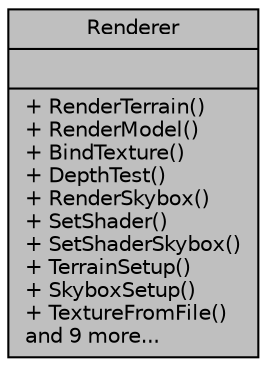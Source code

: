 digraph "Renderer"
{
 // LATEX_PDF_SIZE
  edge [fontname="Helvetica",fontsize="10",labelfontname="Helvetica",labelfontsize="10"];
  node [fontname="Helvetica",fontsize="10",shape=record];
  Node1 [label="{Renderer\n||+ RenderTerrain()\l+ RenderModel()\l+ BindTexture()\l+ DepthTest()\l+ RenderSkybox()\l+ SetShader()\l+ SetShaderSkybox()\l+ TerrainSetup()\l+ SkyboxSetup()\l+ TextureFromFile()\land 9 more...\l}",height=0.2,width=0.4,color="black", fillcolor="grey75", style="filled", fontcolor="black",tooltip="Contains the absract information for the Renderer. The class holds all the functions that would be us..."];
}
